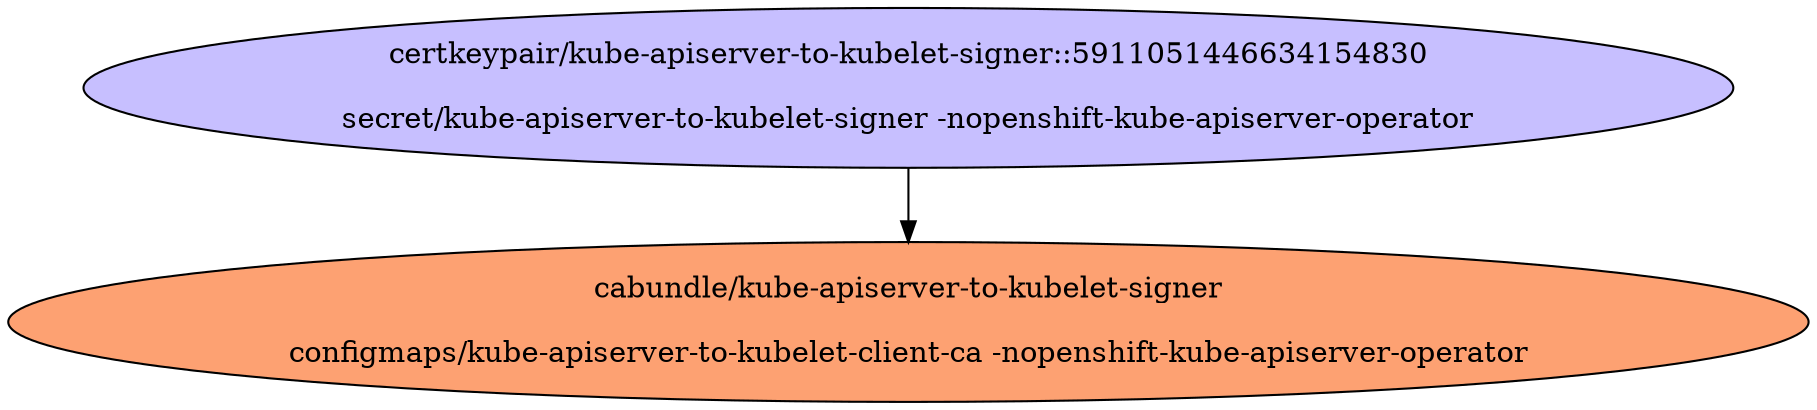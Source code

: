 digraph "Local Certificate" {
  // Node definitions.
  0 [
    label="certkeypair/kube-apiserver-to-kubelet-signer::5911051446634154830\n\nsecret/kube-apiserver-to-kubelet-signer -nopenshift-kube-apiserver-operator\n"
    style=filled
    fillcolor="#c7bfff"
  ];
  16 [
    label="cabundle/kube-apiserver-to-kubelet-signer\n\nconfigmaps/kube-apiserver-to-kubelet-client-ca -nopenshift-kube-apiserver-operator\n"
    style=filled
    fillcolor="#fda172"
  ];

  // Edge definitions.
  0 -> 16;
}
